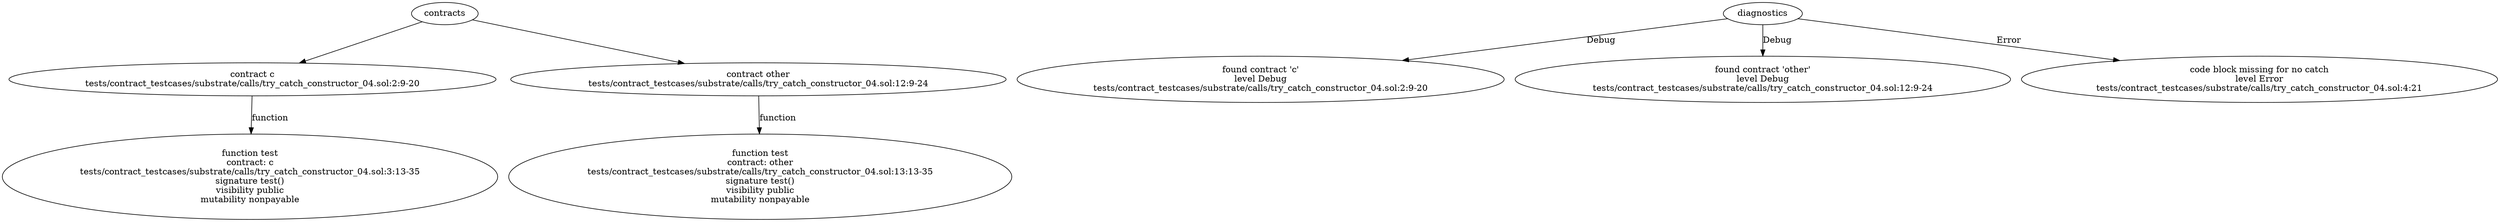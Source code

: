 strict digraph "tests/contract_testcases/substrate/calls/try_catch_constructor_04.sol" {
	contract [label="contract c\ntests/contract_testcases/substrate/calls/try_catch_constructor_04.sol:2:9-20"]
	test [label="function test\ncontract: c\ntests/contract_testcases/substrate/calls/try_catch_constructor_04.sol:3:13-35\nsignature test()\nvisibility public\nmutability nonpayable"]
	contract_3 [label="contract other\ntests/contract_testcases/substrate/calls/try_catch_constructor_04.sol:12:9-24"]
	test_4 [label="function test\ncontract: other\ntests/contract_testcases/substrate/calls/try_catch_constructor_04.sol:13:13-35\nsignature test()\nvisibility public\nmutability nonpayable"]
	diagnostic [label="found contract 'c'\nlevel Debug\ntests/contract_testcases/substrate/calls/try_catch_constructor_04.sol:2:9-20"]
	diagnostic_7 [label="found contract 'other'\nlevel Debug\ntests/contract_testcases/substrate/calls/try_catch_constructor_04.sol:12:9-24"]
	diagnostic_8 [label="code block missing for no catch\nlevel Error\ntests/contract_testcases/substrate/calls/try_catch_constructor_04.sol:4:21"]
	contracts -> contract
	contract -> test [label="function"]
	contracts -> contract_3
	contract_3 -> test_4 [label="function"]
	diagnostics -> diagnostic [label="Debug"]
	diagnostics -> diagnostic_7 [label="Debug"]
	diagnostics -> diagnostic_8 [label="Error"]
}
